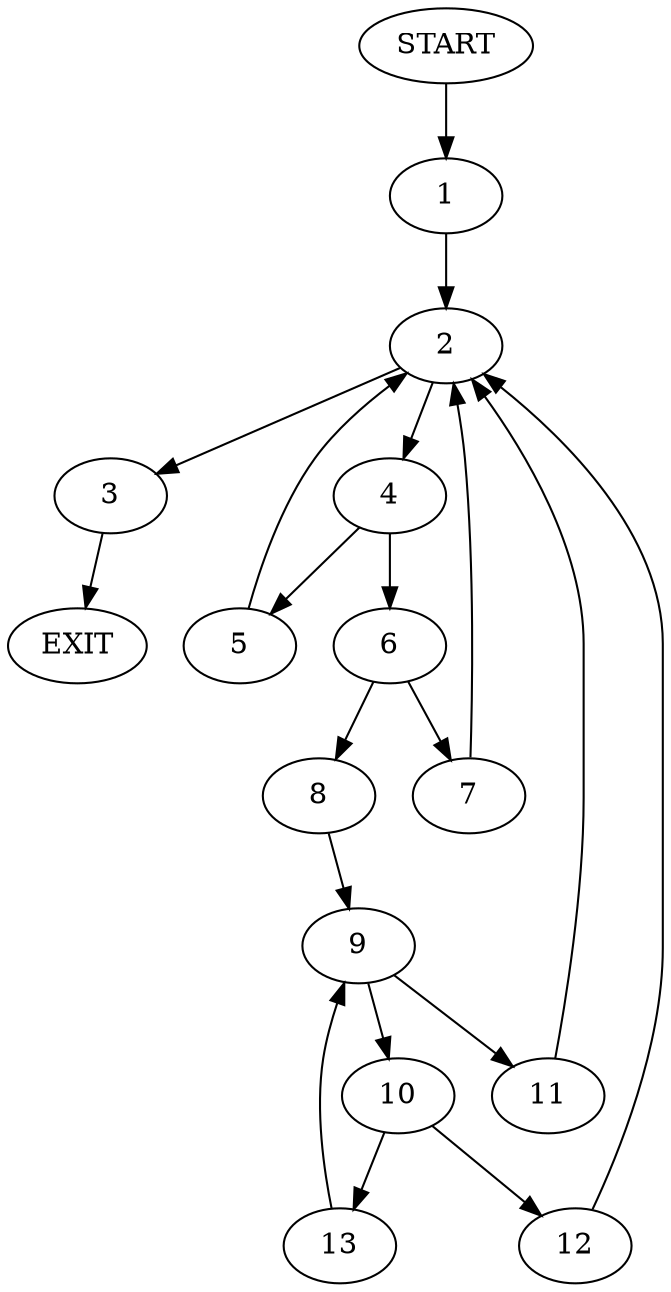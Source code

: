 digraph {
0 [label="START"]
14 [label="EXIT"]
0 -> 1
1 -> 2
2 -> 3
2 -> 4
3 -> 14
4 -> 5
4 -> 6
6 -> 7
6 -> 8
5 -> 2
7 -> 2
8 -> 9
9 -> 10
9 -> 11
10 -> 12
10 -> 13
11 -> 2
12 -> 2
13 -> 9
}
